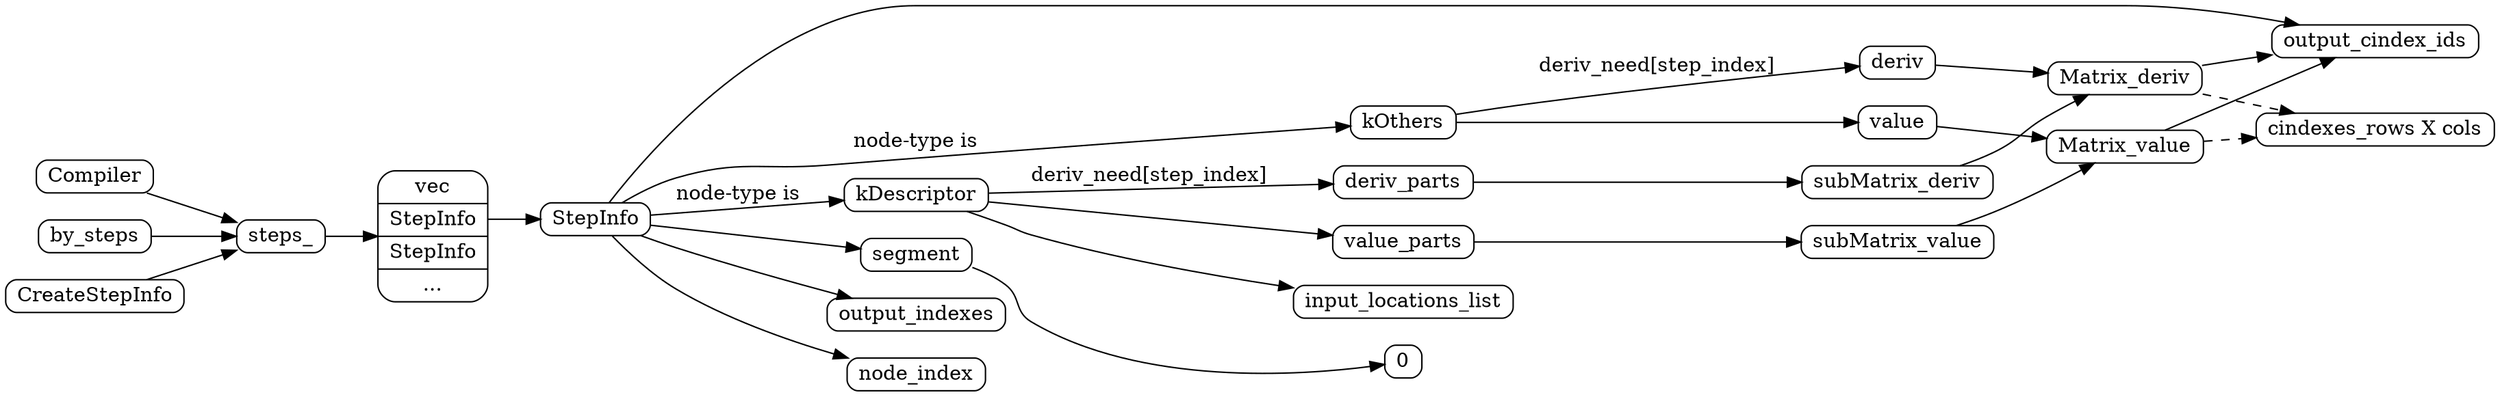 digraph ComputeProcess{
        rankdir=LR
        node[shape=Mrecord, width=.1, height=.1]



        subgraph members{
                Compiler -> steps_
                steps_ -> vec_StepInfo
                vec_StepInfo[label="vec | <one> StepInfo | StepInfo | ..."]

                vec_StepInfo:one -> StepInfo
                StepInfo -> output_cindex_ids
                StepInfo -> segment -> 0
                StepInfo -> output_indexes
                
                StepInfo -> node_index
                

                StepInfo -> kDescriptor[label="node-type is"]
                StepInfo -> kOthers[label="node-type is"]
                kOthers -> value -> Matrix_value
                kOthers -> deriv[label="deriv_need[step_index]"]
                deriv -> Matrix_deriv
                Matrix_value -> output_cindex_ids
                Matrix_deriv -> output_cindex_ids
                Matrix_value -> Matrix_size[style=dashed]
                Matrix_deriv -> Matrix_size[style=dashed]

                kDescriptor -> value_parts -> subMatrix_value -> Matrix_value
                kDescriptor -> deriv_parts[label="deriv_need[step_index]"]
                deriv_parts -> subMatrix_deriv -> Matrix_deriv

                Matrix_size[label="cindexes_rows X cols"]


                kDescriptor -> input_locations_list
                
                
        }

        
        by_steps -> steps_

        
        CreateStepInfo -> steps_


}